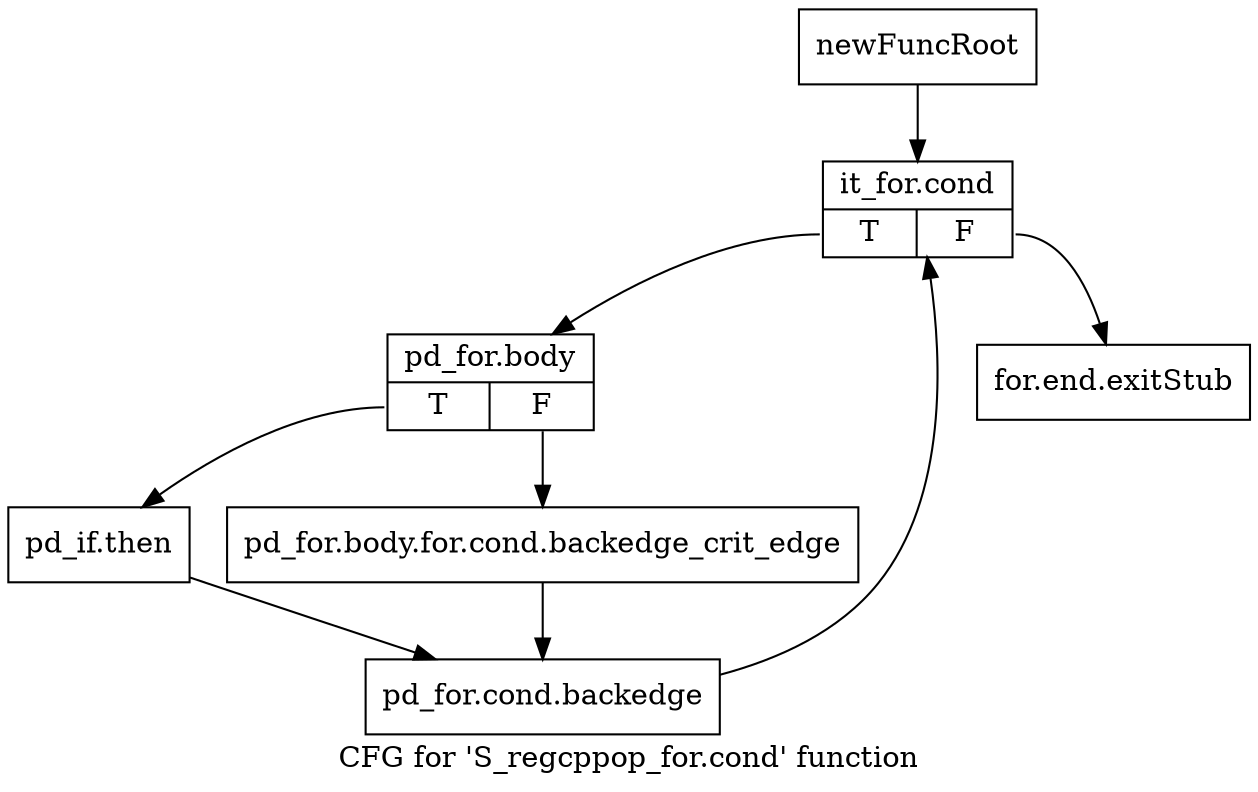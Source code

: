 digraph "CFG for 'S_regcppop_for.cond' function" {
	label="CFG for 'S_regcppop_for.cond' function";

	Node0x52efb60 [shape=record,label="{newFuncRoot}"];
	Node0x52efb60 -> Node0x52efc00;
	Node0x52efbb0 [shape=record,label="{for.end.exitStub}"];
	Node0x52efc00 [shape=record,label="{it_for.cond|{<s0>T|<s1>F}}"];
	Node0x52efc00:s0 -> Node0x52efc50;
	Node0x52efc00:s1 -> Node0x52efbb0;
	Node0x52efc50 [shape=record,label="{pd_for.body|{<s0>T|<s1>F}}"];
	Node0x52efc50:s0 -> Node0x52efcf0;
	Node0x52efc50:s1 -> Node0x52efca0;
	Node0x52efca0 [shape=record,label="{pd_for.body.for.cond.backedge_crit_edge}"];
	Node0x52efca0 -> Node0x52efd40;
	Node0x52efcf0 [shape=record,label="{pd_if.then}"];
	Node0x52efcf0 -> Node0x52efd40;
	Node0x52efd40 [shape=record,label="{pd_for.cond.backedge}"];
	Node0x52efd40 -> Node0x52efc00;
}
